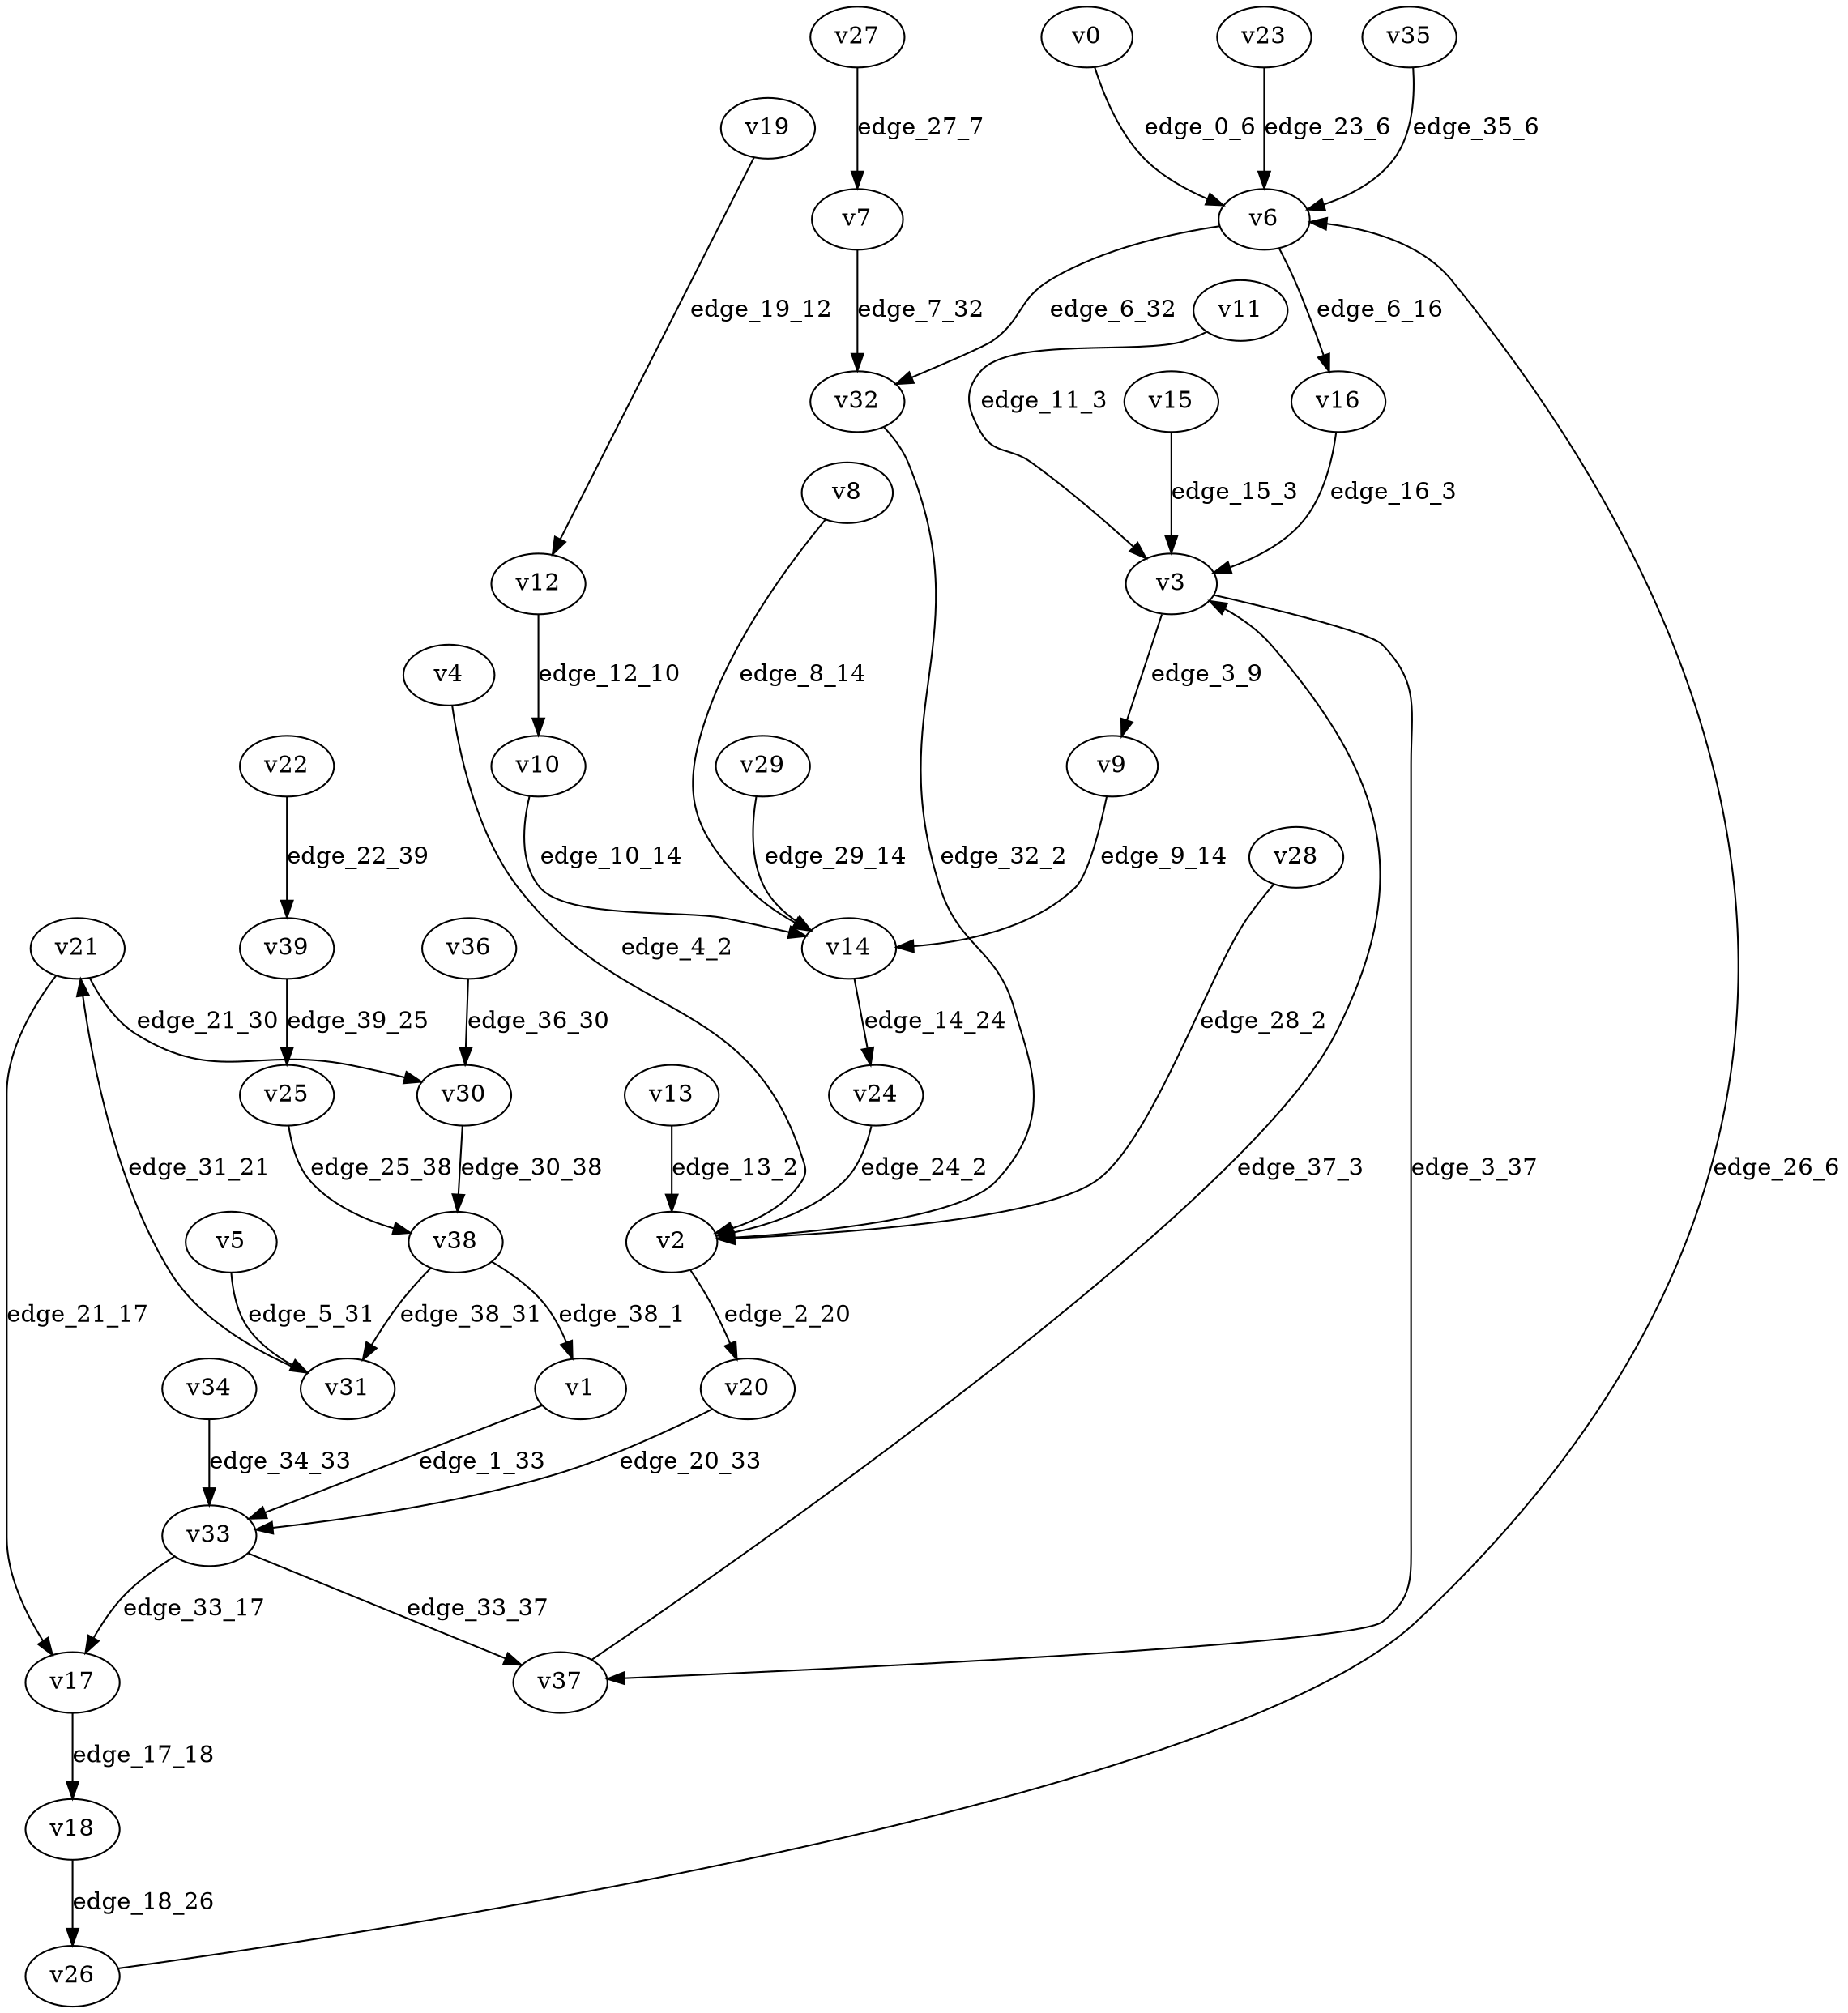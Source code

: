 digraph G {
    // Stochastic discounted game

    v0 [name="v0", player=1];
    v1 [name="v1", player=1];
    v2 [name="v2", player=-1];
    v3 [name="v3", player=-1];
    v4 [name="v4", player=1];
    v5 [name="v5", player=-1];
    v6 [name="v6", player=-1];
    v7 [name="v7", player=-1];
    v8 [name="v8", player=1];
    v9 [name="v9", player=0];
    v10 [name="v10", player=0];
    v11 [name="v11", player=1];
    v12 [name="v12", player=-1];
    v13 [name="v13", player=1];
    v14 [name="v14", player=-1];
    v15 [name="v15", player=1];
    v16 [name="v16", player=0];
    v17 [name="v17", player=1];
    v18 [name="v18", player=-1];
    v19 [name="v19", player=0];
    v20 [name="v20", player=1];
    v21 [name="v21", player=-1];
    v22 [name="v22", player=0];
    v23 [name="v23", player=0];
    v24 [name="v24", player=0];
    v25 [name="v25", player=1];
    v26 [name="v26", player=0];
    v27 [name="v27", player=1];
    v28 [name="v28", player=0];
    v29 [name="v29", player=0];
    v30 [name="v30", player=0];
    v31 [name="v31", player=0];
    v32 [name="v32", player=0];
    v33 [name="v33", player=-1];
    v34 [name="v34", player=1];
    v35 [name="v35", player=1];
    v36 [name="v36", player=-1];
    v37 [name="v37", player=1];
    v38 [name="v38", player=-1];
    v39 [name="v39", player=-1];

    v0 -> v6 [label="edge_0_6", weight=-9.426153, discount=0.485753];
    v1 -> v33 [label="edge_1_33", weight=-4.824211, discount=0.365777];
    v2 -> v20 [label="edge_2_20", probability=1.000000];
    v3 -> v9 [label="edge_3_9", probability=0.405026];
    v3 -> v37 [label="edge_3_37", probability=0.594974];
    v4 -> v2 [label="edge_4_2", weight=-9.324038, discount=0.284522];
    v5 -> v31 [label="edge_5_31", probability=1.000000];
    v6 -> v32 [label="edge_6_32", probability=0.621290];
    v6 -> v16 [label="edge_6_16", probability=0.378710];
    v7 -> v32 [label="edge_7_32", probability=1.000000];
    v8 -> v14 [label="edge_8_14", weight=-6.101033, discount=0.708626];
    v9 -> v14 [label="edge_9_14", weight=5.402129, discount=0.630081];
    v10 -> v14 [label="edge_10_14", weight=2.844585, discount=0.347442];
    v11 -> v3 [label="edge_11_3", weight=-9.356878, discount=0.700883];
    v12 -> v10 [label="edge_12_10", probability=1.000000];
    v13 -> v2 [label="edge_13_2", weight=6.134733, discount=0.765443];
    v14 -> v24 [label="edge_14_24", probability=1.000000];
    v15 -> v3 [label="edge_15_3", weight=4.130297, discount=0.541106];
    v16 -> v3 [label="edge_16_3", weight=2.126438, discount=0.858574];
    v17 -> v18 [label="edge_17_18", weight=6.566228, discount=0.280696];
    v18 -> v26 [label="edge_18_26", probability=1.000000];
    v19 -> v12 [label="edge_19_12", weight=-7.327584, discount=0.360377];
    v20 -> v33 [label="edge_20_33", weight=-1.265530, discount=0.241614];
    v21 -> v30 [label="edge_21_30", probability=0.300619];
    v21 -> v17 [label="edge_21_17", probability=0.699381];
    v22 -> v39 [label="edge_22_39", weight=4.722294, discount=0.172601];
    v23 -> v6 [label="edge_23_6", weight=7.374622, discount=0.691646];
    v24 -> v2 [label="edge_24_2", weight=1.550646, discount=0.471416];
    v25 -> v38 [label="edge_25_38", weight=-4.538031, discount=0.651856];
    v26 -> v6 [label="edge_26_6", weight=-3.875773, discount=0.896003];
    v27 -> v7 [label="edge_27_7", weight=5.714461, discount=0.727582];
    v28 -> v2 [label="edge_28_2", weight=-2.312466, discount=0.291649];
    v29 -> v14 [label="edge_29_14", weight=4.857316, discount=0.677162];
    v30 -> v38 [label="edge_30_38", weight=-2.366526, discount=0.296185];
    v31 -> v21 [label="edge_31_21", weight=-6.345064, discount=0.664188];
    v32 -> v2 [label="edge_32_2", weight=-8.232354, discount=0.828608];
    v33 -> v37 [label="edge_33_37", probability=0.578223];
    v33 -> v17 [label="edge_33_17", probability=0.421777];
    v34 -> v33 [label="edge_34_33", weight=9.409414, discount=0.604670];
    v35 -> v6 [label="edge_35_6", weight=0.127132, discount=0.392387];
    v36 -> v30 [label="edge_36_30", probability=1.000000];
    v37 -> v3 [label="edge_37_3", weight=-7.612603, discount=0.421538];
    v38 -> v1 [label="edge_38_1", probability=0.400849];
    v38 -> v31 [label="edge_38_31", probability=0.599151];
    v39 -> v25 [label="edge_39_25", probability=1.000000];
}